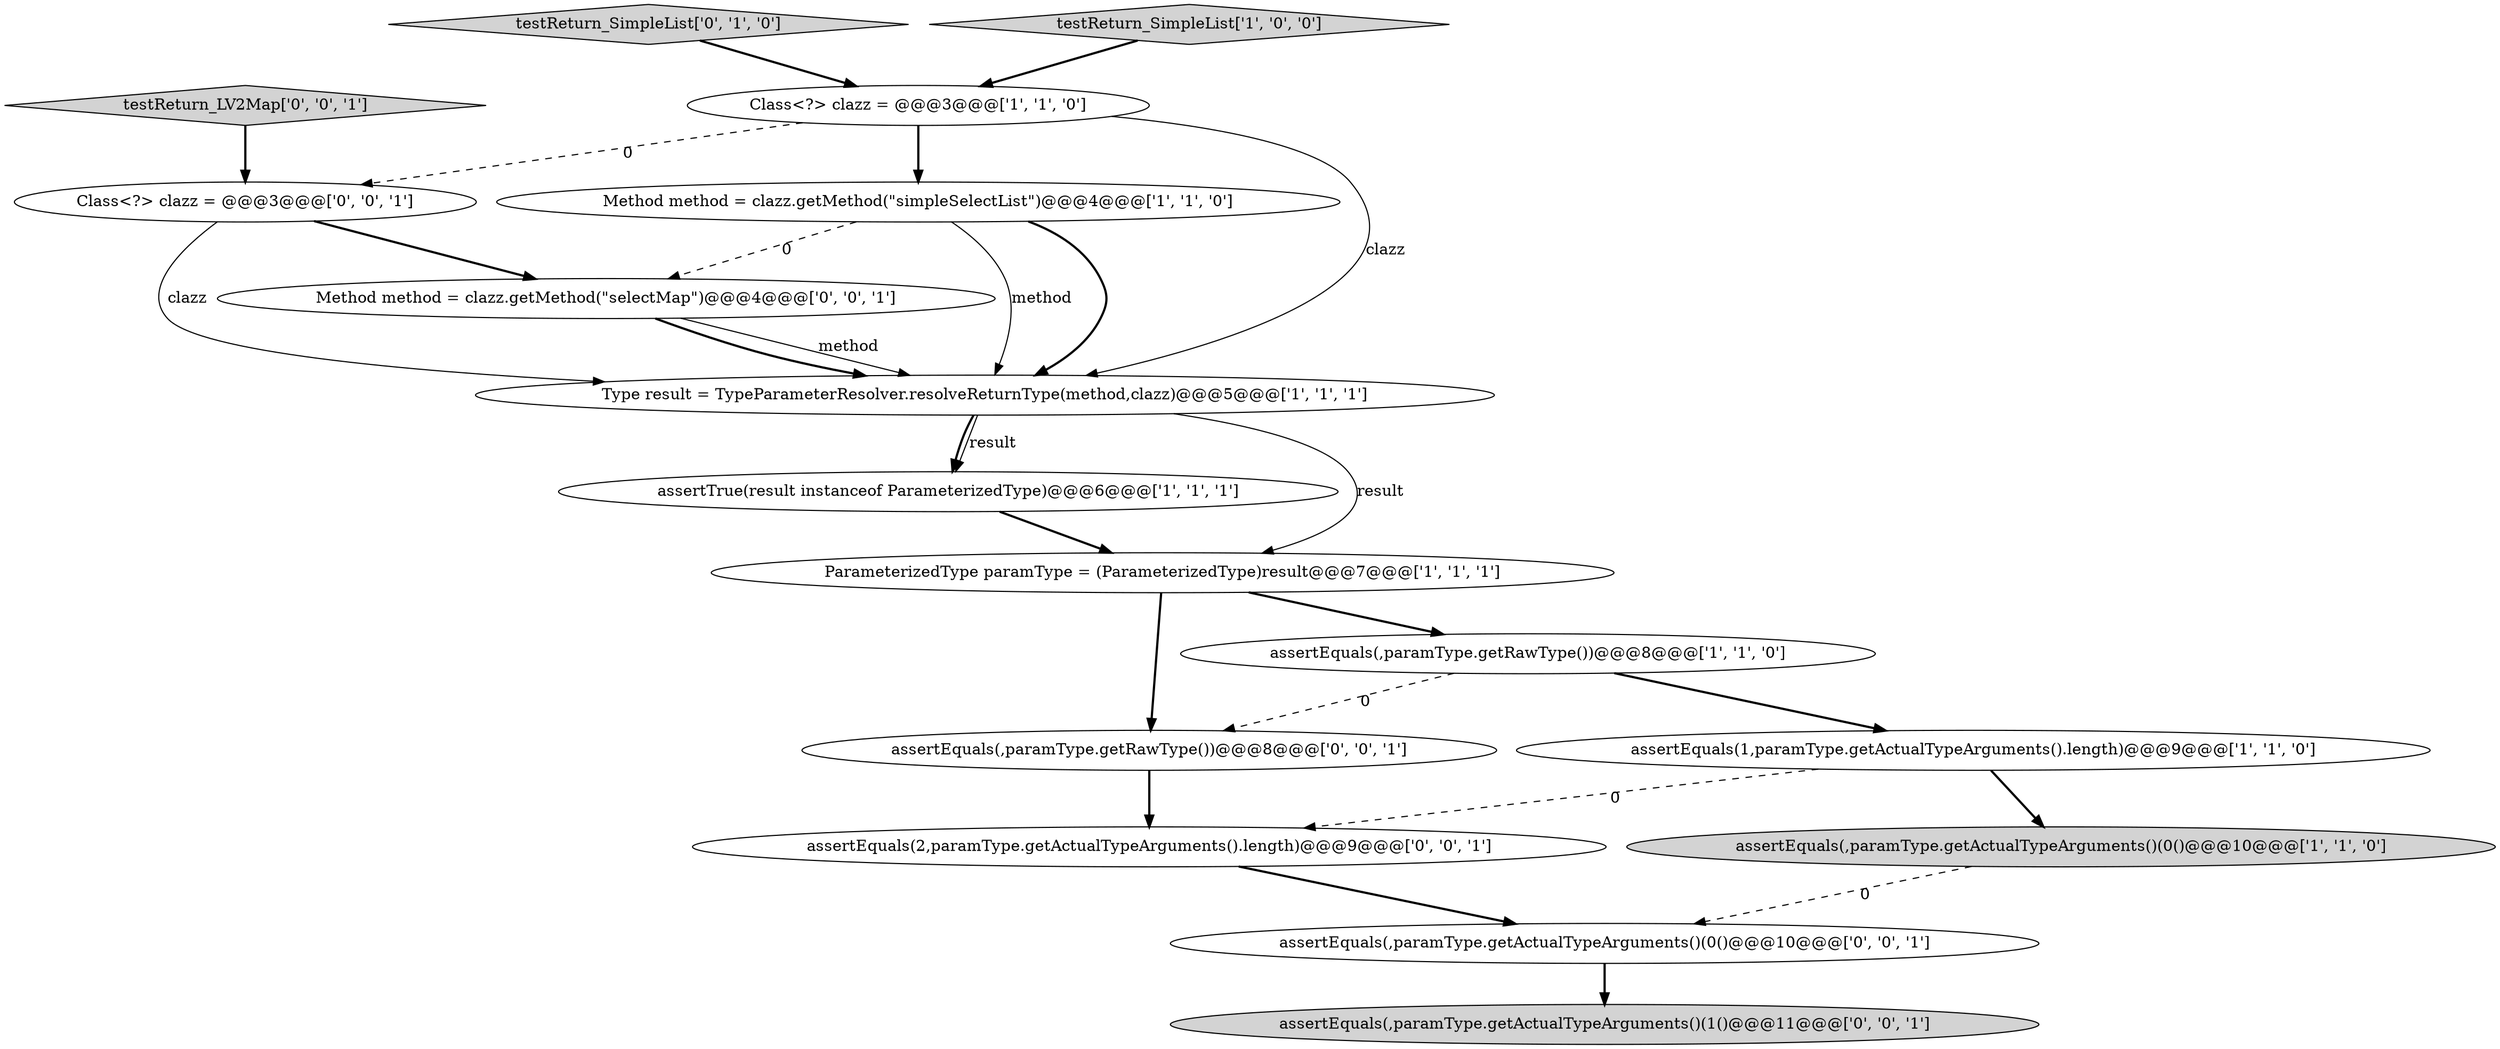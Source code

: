 digraph {
10 [style = filled, label = "assertEquals(,paramType.getActualTypeArguments()(0()@@@10@@@['0', '0', '1']", fillcolor = white, shape = ellipse image = "AAA0AAABBB3BBB"];
9 [style = filled, label = "testReturn_SimpleList['0', '1', '0']", fillcolor = lightgray, shape = diamond image = "AAA0AAABBB2BBB"];
3 [style = filled, label = "assertEquals(1,paramType.getActualTypeArguments().length)@@@9@@@['1', '1', '0']", fillcolor = white, shape = ellipse image = "AAA0AAABBB1BBB"];
13 [style = filled, label = "assertEquals(2,paramType.getActualTypeArguments().length)@@@9@@@['0', '0', '1']", fillcolor = white, shape = ellipse image = "AAA0AAABBB3BBB"];
14 [style = filled, label = "assertEquals(,paramType.getActualTypeArguments()(1()@@@11@@@['0', '0', '1']", fillcolor = lightgray, shape = ellipse image = "AAA0AAABBB3BBB"];
1 [style = filled, label = "Class<?> clazz = @@@3@@@['1', '1', '0']", fillcolor = white, shape = ellipse image = "AAA0AAABBB1BBB"];
11 [style = filled, label = "assertEquals(,paramType.getRawType())@@@8@@@['0', '0', '1']", fillcolor = white, shape = ellipse image = "AAA0AAABBB3BBB"];
2 [style = filled, label = "assertEquals(,paramType.getRawType())@@@8@@@['1', '1', '0']", fillcolor = white, shape = ellipse image = "AAA0AAABBB1BBB"];
7 [style = filled, label = "assertEquals(,paramType.getActualTypeArguments()(0()@@@10@@@['1', '1', '0']", fillcolor = lightgray, shape = ellipse image = "AAA0AAABBB1BBB"];
16 [style = filled, label = "Class<?> clazz = @@@3@@@['0', '0', '1']", fillcolor = white, shape = ellipse image = "AAA0AAABBB3BBB"];
0 [style = filled, label = "assertTrue(result instanceof ParameterizedType)@@@6@@@['1', '1', '1']", fillcolor = white, shape = ellipse image = "AAA0AAABBB1BBB"];
8 [style = filled, label = "testReturn_SimpleList['1', '0', '0']", fillcolor = lightgray, shape = diamond image = "AAA0AAABBB1BBB"];
4 [style = filled, label = "Type result = TypeParameterResolver.resolveReturnType(method,clazz)@@@5@@@['1', '1', '1']", fillcolor = white, shape = ellipse image = "AAA0AAABBB1BBB"];
6 [style = filled, label = "ParameterizedType paramType = (ParameterizedType)result@@@7@@@['1', '1', '1']", fillcolor = white, shape = ellipse image = "AAA0AAABBB1BBB"];
15 [style = filled, label = "Method method = clazz.getMethod(\"selectMap\")@@@4@@@['0', '0', '1']", fillcolor = white, shape = ellipse image = "AAA0AAABBB3BBB"];
12 [style = filled, label = "testReturn_LV2Map['0', '0', '1']", fillcolor = lightgray, shape = diamond image = "AAA0AAABBB3BBB"];
5 [style = filled, label = "Method method = clazz.getMethod(\"simpleSelectList\")@@@4@@@['1', '1', '0']", fillcolor = white, shape = ellipse image = "AAA0AAABBB1BBB"];
1->5 [style = bold, label=""];
4->0 [style = solid, label="result"];
13->10 [style = bold, label=""];
16->15 [style = bold, label=""];
10->14 [style = bold, label=""];
0->6 [style = bold, label=""];
2->3 [style = bold, label=""];
12->16 [style = bold, label=""];
3->13 [style = dashed, label="0"];
4->0 [style = bold, label=""];
15->4 [style = solid, label="method"];
6->2 [style = bold, label=""];
8->1 [style = bold, label=""];
1->4 [style = solid, label="clazz"];
3->7 [style = bold, label=""];
1->16 [style = dashed, label="0"];
6->11 [style = bold, label=""];
11->13 [style = bold, label=""];
5->4 [style = bold, label=""];
15->4 [style = bold, label=""];
2->11 [style = dashed, label="0"];
7->10 [style = dashed, label="0"];
4->6 [style = solid, label="result"];
16->4 [style = solid, label="clazz"];
9->1 [style = bold, label=""];
5->15 [style = dashed, label="0"];
5->4 [style = solid, label="method"];
}
